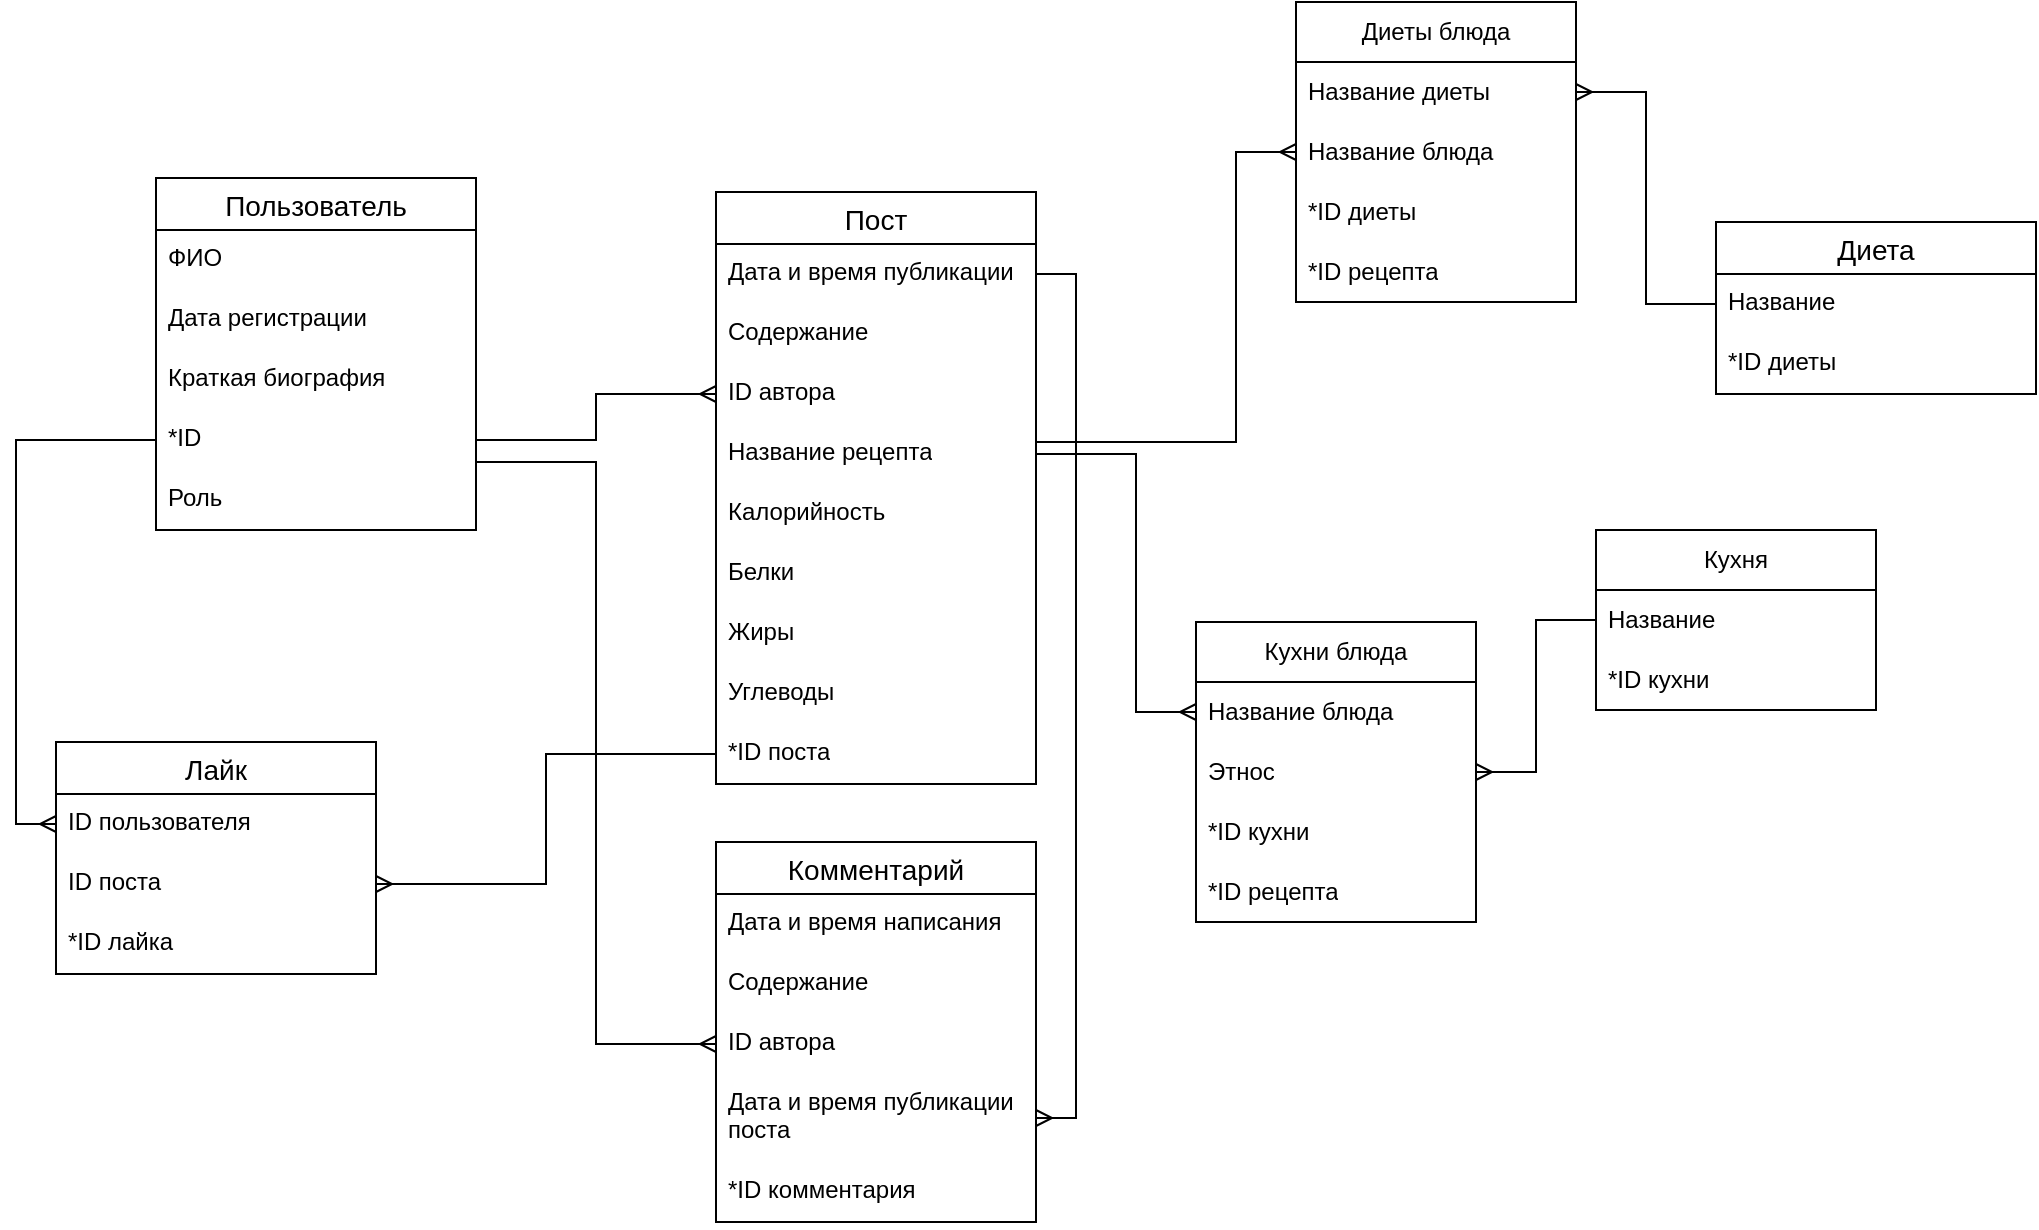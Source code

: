 <mxfile version="22.1.7" type="github">
  <diagram name="Страница — 1" id="PX-w-YP4vGFBAUd7nW0f">
    <mxGraphModel dx="2944" dy="608" grid="1" gridSize="10" guides="1" tooltips="1" connect="1" arrows="1" fold="1" page="1" pageScale="1" pageWidth="827" pageHeight="1169" math="0" shadow="0">
      <root>
        <mxCell id="0" />
        <mxCell id="1" parent="0" />
        <mxCell id="g7wOQELuea6sHGt8VpoY-1" value="Пользователь" style="swimlane;fontStyle=0;childLayout=stackLayout;horizontal=1;startSize=26;horizontalStack=0;resizeParent=1;resizeParentMax=0;resizeLast=0;collapsible=1;marginBottom=0;align=center;fontSize=14;" parent="1" vertex="1">
          <mxGeometry x="-1250" y="808" width="160" height="176" as="geometry">
            <mxRectangle x="-1250" y="808" width="130" height="30" as="alternateBounds" />
          </mxGeometry>
        </mxCell>
        <mxCell id="g7wOQELuea6sHGt8VpoY-2" value="ФИО" style="text;strokeColor=none;fillColor=none;spacingLeft=4;spacingRight=4;overflow=hidden;rotatable=0;points=[[0,0.5],[1,0.5]];portConstraint=eastwest;fontSize=12;whiteSpace=wrap;html=1;" parent="g7wOQELuea6sHGt8VpoY-1" vertex="1">
          <mxGeometry y="26" width="160" height="30" as="geometry" />
        </mxCell>
        <mxCell id="g7wOQELuea6sHGt8VpoY-3" value="Дата регистрации" style="text;strokeColor=none;fillColor=none;spacingLeft=4;spacingRight=4;overflow=hidden;rotatable=0;points=[[0,0.5],[1,0.5]];portConstraint=eastwest;fontSize=12;whiteSpace=wrap;html=1;" parent="g7wOQELuea6sHGt8VpoY-1" vertex="1">
          <mxGeometry y="56" width="160" height="30" as="geometry" />
        </mxCell>
        <mxCell id="g7wOQELuea6sHGt8VpoY-4" value="Краткая биография" style="text;strokeColor=none;fillColor=none;spacingLeft=4;spacingRight=4;overflow=hidden;rotatable=0;points=[[0,0.5],[1,0.5]];portConstraint=eastwest;fontSize=12;whiteSpace=wrap;html=1;" parent="g7wOQELuea6sHGt8VpoY-1" vertex="1">
          <mxGeometry y="86" width="160" height="30" as="geometry" />
        </mxCell>
        <mxCell id="g7wOQELuea6sHGt8VpoY-5" value="*ID" style="text;strokeColor=none;fillColor=none;spacingLeft=4;spacingRight=4;overflow=hidden;rotatable=0;points=[[0,0.5],[1,0.5]];portConstraint=eastwest;fontSize=12;whiteSpace=wrap;html=1;" parent="g7wOQELuea6sHGt8VpoY-1" vertex="1">
          <mxGeometry y="116" width="160" height="30" as="geometry" />
        </mxCell>
        <mxCell id="g7wOQELuea6sHGt8VpoY-6" value="Роль" style="text;strokeColor=none;fillColor=none;spacingLeft=4;spacingRight=4;overflow=hidden;rotatable=0;points=[[0,0.5],[1,0.5]];portConstraint=eastwest;fontSize=12;whiteSpace=wrap;html=1;" parent="g7wOQELuea6sHGt8VpoY-1" vertex="1">
          <mxGeometry y="146" width="160" height="30" as="geometry" />
        </mxCell>
        <mxCell id="g7wOQELuea6sHGt8VpoY-7" value="Пост" style="swimlane;fontStyle=0;childLayout=stackLayout;horizontal=1;startSize=26;horizontalStack=0;resizeParent=1;resizeParentMax=0;resizeLast=0;collapsible=1;marginBottom=0;align=center;fontSize=14;" parent="1" vertex="1">
          <mxGeometry x="-970" y="815" width="160" height="296" as="geometry" />
        </mxCell>
        <mxCell id="g7wOQELuea6sHGt8VpoY-8" value="Дата и время публикации" style="text;strokeColor=none;fillColor=none;spacingLeft=4;spacingRight=4;overflow=hidden;rotatable=0;points=[[0,0.5],[1,0.5]];portConstraint=eastwest;fontSize=12;whiteSpace=wrap;html=1;" parent="g7wOQELuea6sHGt8VpoY-7" vertex="1">
          <mxGeometry y="26" width="160" height="30" as="geometry" />
        </mxCell>
        <mxCell id="g7wOQELuea6sHGt8VpoY-9" value="Содержание" style="text;strokeColor=none;fillColor=none;spacingLeft=4;spacingRight=4;overflow=hidden;rotatable=0;points=[[0,0.5],[1,0.5]];portConstraint=eastwest;fontSize=12;whiteSpace=wrap;html=1;" parent="g7wOQELuea6sHGt8VpoY-7" vertex="1">
          <mxGeometry y="56" width="160" height="30" as="geometry" />
        </mxCell>
        <mxCell id="g7wOQELuea6sHGt8VpoY-10" value="ID автора" style="text;strokeColor=none;fillColor=none;spacingLeft=4;spacingRight=4;overflow=hidden;rotatable=0;points=[[0,0.5],[1,0.5]];portConstraint=eastwest;fontSize=12;whiteSpace=wrap;html=1;" parent="g7wOQELuea6sHGt8VpoY-7" vertex="1">
          <mxGeometry y="86" width="160" height="30" as="geometry" />
        </mxCell>
        <mxCell id="g7wOQELuea6sHGt8VpoY-11" value="Название рецепта" style="text;strokeColor=none;fillColor=none;spacingLeft=4;spacingRight=4;overflow=hidden;rotatable=0;points=[[0,0.5],[1,0.5]];portConstraint=eastwest;fontSize=12;whiteSpace=wrap;html=1;" parent="g7wOQELuea6sHGt8VpoY-7" vertex="1">
          <mxGeometry y="116" width="160" height="30" as="geometry" />
        </mxCell>
        <mxCell id="Tp_YSW7579fDQ8q-2aCo-1" value="Калорийность" style="text;strokeColor=none;fillColor=none;spacingLeft=4;spacingRight=4;overflow=hidden;rotatable=0;points=[[0,0.5],[1,0.5]];portConstraint=eastwest;fontSize=12;whiteSpace=wrap;html=1;" vertex="1" parent="g7wOQELuea6sHGt8VpoY-7">
          <mxGeometry y="146" width="160" height="30" as="geometry" />
        </mxCell>
        <mxCell id="Tp_YSW7579fDQ8q-2aCo-2" value="Белки" style="text;strokeColor=none;fillColor=none;spacingLeft=4;spacingRight=4;overflow=hidden;rotatable=0;points=[[0,0.5],[1,0.5]];portConstraint=eastwest;fontSize=12;whiteSpace=wrap;html=1;" vertex="1" parent="g7wOQELuea6sHGt8VpoY-7">
          <mxGeometry y="176" width="160" height="30" as="geometry" />
        </mxCell>
        <mxCell id="Tp_YSW7579fDQ8q-2aCo-3" value="Жиры" style="text;strokeColor=none;fillColor=none;spacingLeft=4;spacingRight=4;overflow=hidden;rotatable=0;points=[[0,0.5],[1,0.5]];portConstraint=eastwest;fontSize=12;whiteSpace=wrap;html=1;" vertex="1" parent="g7wOQELuea6sHGt8VpoY-7">
          <mxGeometry y="206" width="160" height="30" as="geometry" />
        </mxCell>
        <mxCell id="Tp_YSW7579fDQ8q-2aCo-4" value="Углеводы" style="text;strokeColor=none;fillColor=none;spacingLeft=4;spacingRight=4;overflow=hidden;rotatable=0;points=[[0,0.5],[1,0.5]];portConstraint=eastwest;fontSize=12;whiteSpace=wrap;html=1;" vertex="1" parent="g7wOQELuea6sHGt8VpoY-7">
          <mxGeometry y="236" width="160" height="30" as="geometry" />
        </mxCell>
        <mxCell id="g7wOQELuea6sHGt8VpoY-12" value="*ID поста" style="text;strokeColor=none;fillColor=none;spacingLeft=4;spacingRight=4;overflow=hidden;rotatable=0;points=[[0,0.5],[1,0.5]];portConstraint=eastwest;fontSize=12;whiteSpace=wrap;html=1;" parent="g7wOQELuea6sHGt8VpoY-7" vertex="1">
          <mxGeometry y="266" width="160" height="30" as="geometry" />
        </mxCell>
        <mxCell id="g7wOQELuea6sHGt8VpoY-13" value="Комментарий" style="swimlane;fontStyle=0;childLayout=stackLayout;horizontal=1;startSize=26;horizontalStack=0;resizeParent=1;resizeParentMax=0;resizeLast=0;collapsible=1;marginBottom=0;align=center;fontSize=14;" parent="1" vertex="1">
          <mxGeometry x="-970" y="1140" width="160" height="190" as="geometry" />
        </mxCell>
        <mxCell id="g7wOQELuea6sHGt8VpoY-14" value="Дата и время написания" style="text;strokeColor=none;fillColor=none;spacingLeft=4;spacingRight=4;overflow=hidden;rotatable=0;points=[[0,0.5],[1,0.5]];portConstraint=eastwest;fontSize=12;whiteSpace=wrap;html=1;" parent="g7wOQELuea6sHGt8VpoY-13" vertex="1">
          <mxGeometry y="26" width="160" height="30" as="geometry" />
        </mxCell>
        <mxCell id="g7wOQELuea6sHGt8VpoY-15" value="Содержание" style="text;strokeColor=none;fillColor=none;spacingLeft=4;spacingRight=4;overflow=hidden;rotatable=0;points=[[0,0.5],[1,0.5]];portConstraint=eastwest;fontSize=12;whiteSpace=wrap;html=1;" parent="g7wOQELuea6sHGt8VpoY-13" vertex="1">
          <mxGeometry y="56" width="160" height="30" as="geometry" />
        </mxCell>
        <mxCell id="g7wOQELuea6sHGt8VpoY-16" value="ID автора" style="text;strokeColor=none;fillColor=none;spacingLeft=4;spacingRight=4;overflow=hidden;rotatable=0;points=[[0,0.5],[1,0.5]];portConstraint=eastwest;fontSize=12;whiteSpace=wrap;html=1;" parent="g7wOQELuea6sHGt8VpoY-13" vertex="1">
          <mxGeometry y="86" width="160" height="30" as="geometry" />
        </mxCell>
        <mxCell id="g7wOQELuea6sHGt8VpoY-17" value="Дата и время публикации поста" style="text;strokeColor=none;fillColor=none;spacingLeft=4;spacingRight=4;overflow=hidden;rotatable=0;points=[[0,0.5],[1,0.5]];portConstraint=eastwest;fontSize=12;whiteSpace=wrap;html=1;" parent="g7wOQELuea6sHGt8VpoY-13" vertex="1">
          <mxGeometry y="116" width="160" height="44" as="geometry" />
        </mxCell>
        <mxCell id="g7wOQELuea6sHGt8VpoY-18" value="*ID комментария" style="text;strokeColor=none;fillColor=none;spacingLeft=4;spacingRight=4;overflow=hidden;rotatable=0;points=[[0,0.5],[1,0.5]];portConstraint=eastwest;fontSize=12;whiteSpace=wrap;html=1;" parent="g7wOQELuea6sHGt8VpoY-13" vertex="1">
          <mxGeometry y="160" width="160" height="30" as="geometry" />
        </mxCell>
        <mxCell id="g7wOQELuea6sHGt8VpoY-26" value="Диета" style="swimlane;fontStyle=0;childLayout=stackLayout;horizontal=1;startSize=26;horizontalStack=0;resizeParent=1;resizeParentMax=0;resizeLast=0;collapsible=1;marginBottom=0;align=center;fontSize=14;" parent="1" vertex="1">
          <mxGeometry x="-470" y="830" width="160" height="86" as="geometry" />
        </mxCell>
        <mxCell id="g7wOQELuea6sHGt8VpoY-27" value="Название" style="text;strokeColor=none;fillColor=none;spacingLeft=4;spacingRight=4;overflow=hidden;rotatable=0;points=[[0,0.5],[1,0.5]];portConstraint=eastwest;fontSize=12;whiteSpace=wrap;html=1;" parent="g7wOQELuea6sHGt8VpoY-26" vertex="1">
          <mxGeometry y="26" width="160" height="30" as="geometry" />
        </mxCell>
        <mxCell id="g7wOQELuea6sHGt8VpoY-28" value="*ID диеты" style="text;strokeColor=none;fillColor=none;spacingLeft=4;spacingRight=4;overflow=hidden;rotatable=0;points=[[0,0.5],[1,0.5]];portConstraint=eastwest;fontSize=12;whiteSpace=wrap;html=1;" parent="g7wOQELuea6sHGt8VpoY-26" vertex="1">
          <mxGeometry y="56" width="160" height="30" as="geometry" />
        </mxCell>
        <mxCell id="g7wOQELuea6sHGt8VpoY-41" value="Диеты блюда" style="swimlane;fontStyle=0;childLayout=stackLayout;horizontal=1;startSize=30;horizontalStack=0;resizeParent=1;resizeParentMax=0;resizeLast=0;collapsible=1;marginBottom=0;whiteSpace=wrap;html=1;" parent="1" vertex="1">
          <mxGeometry x="-680" y="720" width="140" height="150" as="geometry" />
        </mxCell>
        <mxCell id="g7wOQELuea6sHGt8VpoY-42" value="Название диеты" style="text;strokeColor=none;fillColor=none;align=left;verticalAlign=middle;spacingLeft=4;spacingRight=4;overflow=hidden;points=[[0,0.5],[1,0.5]];portConstraint=eastwest;rotatable=0;whiteSpace=wrap;html=1;" parent="g7wOQELuea6sHGt8VpoY-41" vertex="1">
          <mxGeometry y="30" width="140" height="30" as="geometry" />
        </mxCell>
        <mxCell id="g7wOQELuea6sHGt8VpoY-43" value="Название блюда" style="text;strokeColor=none;fillColor=none;align=left;verticalAlign=middle;spacingLeft=4;spacingRight=4;overflow=hidden;points=[[0,0.5],[1,0.5]];portConstraint=eastwest;rotatable=0;whiteSpace=wrap;html=1;" parent="g7wOQELuea6sHGt8VpoY-41" vertex="1">
          <mxGeometry y="60" width="140" height="30" as="geometry" />
        </mxCell>
        <mxCell id="g7wOQELuea6sHGt8VpoY-44" value="*ID диеты" style="text;strokeColor=none;fillColor=none;align=left;verticalAlign=middle;spacingLeft=4;spacingRight=4;overflow=hidden;points=[[0,0.5],[1,0.5]];portConstraint=eastwest;rotatable=0;whiteSpace=wrap;html=1;" parent="g7wOQELuea6sHGt8VpoY-41" vertex="1">
          <mxGeometry y="90" width="140" height="30" as="geometry" />
        </mxCell>
        <mxCell id="hRy1lafqTLvMI3wRviO_-2" value="*ID рецепта" style="text;strokeColor=none;fillColor=none;align=left;verticalAlign=middle;spacingLeft=4;spacingRight=4;overflow=hidden;points=[[0,0.5],[1,0.5]];portConstraint=eastwest;rotatable=0;whiteSpace=wrap;html=1;" parent="g7wOQELuea6sHGt8VpoY-41" vertex="1">
          <mxGeometry y="120" width="140" height="30" as="geometry" />
        </mxCell>
        <mxCell id="g7wOQELuea6sHGt8VpoY-45" style="edgeStyle=orthogonalEdgeStyle;rounded=0;orthogonalLoop=1;jettySize=auto;html=1;entryX=0;entryY=0.5;entryDx=0;entryDy=0;endArrow=none;endFill=0;startArrow=ERmany;startFill=0;" parent="1" source="g7wOQELuea6sHGt8VpoY-42" target="g7wOQELuea6sHGt8VpoY-27" edge="1">
          <mxGeometry relative="1" as="geometry" />
        </mxCell>
        <mxCell id="g7wOQELuea6sHGt8VpoY-46" style="edgeStyle=orthogonalEdgeStyle;rounded=0;orthogonalLoop=1;jettySize=auto;html=1;entryX=0;entryY=0.5;entryDx=0;entryDy=0;endArrow=ERmany;endFill=0;startArrow=none;startFill=0;" parent="1" source="g7wOQELuea6sHGt8VpoY-11" target="g7wOQELuea6sHGt8VpoY-43" edge="1">
          <mxGeometry relative="1" as="geometry">
            <Array as="points">
              <mxPoint x="-710" y="940" />
              <mxPoint x="-710" y="795" />
            </Array>
            <mxPoint x="-680" y="850" as="sourcePoint" />
          </mxGeometry>
        </mxCell>
        <mxCell id="g7wOQELuea6sHGt8VpoY-47" style="edgeStyle=orthogonalEdgeStyle;rounded=0;orthogonalLoop=1;jettySize=auto;html=1;entryX=1;entryY=0.5;entryDx=0;entryDy=0;endArrow=none;endFill=0;startArrow=ERmany;startFill=0;" parent="1" source="g7wOQELuea6sHGt8VpoY-52" target="g7wOQELuea6sHGt8VpoY-11" edge="1">
          <mxGeometry relative="1" as="geometry">
            <Array as="points">
              <mxPoint x="-760" y="1075" />
              <mxPoint x="-760" y="946" />
            </Array>
            <mxPoint x="-680" y="860" as="sourcePoint" />
          </mxGeometry>
        </mxCell>
        <mxCell id="g7wOQELuea6sHGt8VpoY-48" style="edgeStyle=orthogonalEdgeStyle;rounded=0;orthogonalLoop=1;jettySize=auto;html=1;endArrow=ERmany;endFill=0;" parent="1" source="g7wOQELuea6sHGt8VpoY-5" target="g7wOQELuea6sHGt8VpoY-10" edge="1">
          <mxGeometry relative="1" as="geometry" />
        </mxCell>
        <mxCell id="g7wOQELuea6sHGt8VpoY-49" style="edgeStyle=orthogonalEdgeStyle;rounded=0;orthogonalLoop=1;jettySize=auto;html=1;endArrow=ERmany;endFill=0;" parent="1" source="g7wOQELuea6sHGt8VpoY-5" target="g7wOQELuea6sHGt8VpoY-16" edge="1">
          <mxGeometry relative="1" as="geometry">
            <Array as="points">
              <mxPoint x="-1030" y="950" />
              <mxPoint x="-1030" y="1241" />
            </Array>
          </mxGeometry>
        </mxCell>
        <mxCell id="g7wOQELuea6sHGt8VpoY-50" style="edgeStyle=orthogonalEdgeStyle;rounded=0;orthogonalLoop=1;jettySize=auto;html=1;endArrow=ERmany;endFill=0;" parent="1" source="g7wOQELuea6sHGt8VpoY-8" target="g7wOQELuea6sHGt8VpoY-17" edge="1">
          <mxGeometry relative="1" as="geometry">
            <Array as="points">
              <mxPoint x="-790" y="856" />
              <mxPoint x="-790" y="1278" />
            </Array>
          </mxGeometry>
        </mxCell>
        <mxCell id="g7wOQELuea6sHGt8VpoY-51" value="Кухни блюда" style="swimlane;fontStyle=0;childLayout=stackLayout;horizontal=1;startSize=30;horizontalStack=0;resizeParent=1;resizeParentMax=0;resizeLast=0;collapsible=1;marginBottom=0;whiteSpace=wrap;html=1;" parent="1" vertex="1">
          <mxGeometry x="-730" y="1030" width="140" height="150" as="geometry" />
        </mxCell>
        <mxCell id="g7wOQELuea6sHGt8VpoY-52" value="Название блюда" style="text;strokeColor=none;fillColor=none;align=left;verticalAlign=middle;spacingLeft=4;spacingRight=4;overflow=hidden;points=[[0,0.5],[1,0.5]];portConstraint=eastwest;rotatable=0;whiteSpace=wrap;html=1;" parent="g7wOQELuea6sHGt8VpoY-51" vertex="1">
          <mxGeometry y="30" width="140" height="30" as="geometry" />
        </mxCell>
        <mxCell id="g7wOQELuea6sHGt8VpoY-53" value="Этнос" style="text;strokeColor=none;fillColor=none;align=left;verticalAlign=middle;spacingLeft=4;spacingRight=4;overflow=hidden;points=[[0,0.5],[1,0.5]];portConstraint=eastwest;rotatable=0;whiteSpace=wrap;html=1;" parent="g7wOQELuea6sHGt8VpoY-51" vertex="1">
          <mxGeometry y="60" width="140" height="30" as="geometry" />
        </mxCell>
        <mxCell id="g7wOQELuea6sHGt8VpoY-54" value="*ID кухни" style="text;strokeColor=none;fillColor=none;align=left;verticalAlign=middle;spacingLeft=4;spacingRight=4;overflow=hidden;points=[[0,0.5],[1,0.5]];portConstraint=eastwest;rotatable=0;whiteSpace=wrap;html=1;" parent="g7wOQELuea6sHGt8VpoY-51" vertex="1">
          <mxGeometry y="90" width="140" height="30" as="geometry" />
        </mxCell>
        <mxCell id="hRy1lafqTLvMI3wRviO_-3" value="*ID рецепта" style="text;strokeColor=none;fillColor=none;align=left;verticalAlign=middle;spacingLeft=4;spacingRight=4;overflow=hidden;points=[[0,0.5],[1,0.5]];portConstraint=eastwest;rotatable=0;whiteSpace=wrap;html=1;" parent="g7wOQELuea6sHGt8VpoY-51" vertex="1">
          <mxGeometry y="120" width="140" height="30" as="geometry" />
        </mxCell>
        <mxCell id="g7wOQELuea6sHGt8VpoY-56" value="Кухня" style="swimlane;fontStyle=0;childLayout=stackLayout;horizontal=1;startSize=30;horizontalStack=0;resizeParent=1;resizeParentMax=0;resizeLast=0;collapsible=1;marginBottom=0;whiteSpace=wrap;html=1;" parent="1" vertex="1">
          <mxGeometry x="-530" y="984" width="140" height="90" as="geometry" />
        </mxCell>
        <mxCell id="g7wOQELuea6sHGt8VpoY-57" value="Название" style="text;strokeColor=none;fillColor=none;align=left;verticalAlign=middle;spacingLeft=4;spacingRight=4;overflow=hidden;points=[[0,0.5],[1,0.5]];portConstraint=eastwest;rotatable=0;whiteSpace=wrap;html=1;" parent="g7wOQELuea6sHGt8VpoY-56" vertex="1">
          <mxGeometry y="30" width="140" height="30" as="geometry" />
        </mxCell>
        <mxCell id="g7wOQELuea6sHGt8VpoY-58" value="*ID кухни" style="text;strokeColor=none;fillColor=none;align=left;verticalAlign=middle;spacingLeft=4;spacingRight=4;overflow=hidden;points=[[0,0.5],[1,0.5]];portConstraint=eastwest;rotatable=0;whiteSpace=wrap;html=1;" parent="g7wOQELuea6sHGt8VpoY-56" vertex="1">
          <mxGeometry y="60" width="140" height="30" as="geometry" />
        </mxCell>
        <mxCell id="g7wOQELuea6sHGt8VpoY-59" style="edgeStyle=orthogonalEdgeStyle;rounded=0;orthogonalLoop=1;jettySize=auto;html=1;entryX=1;entryY=0.5;entryDx=0;entryDy=0;endArrow=ERmany;endFill=0;" parent="1" source="g7wOQELuea6sHGt8VpoY-57" target="g7wOQELuea6sHGt8VpoY-53" edge="1">
          <mxGeometry relative="1" as="geometry" />
        </mxCell>
        <mxCell id="Tp_YSW7579fDQ8q-2aCo-5" value="Лайк" style="swimlane;fontStyle=0;childLayout=stackLayout;horizontal=1;startSize=26;horizontalStack=0;resizeParent=1;resizeParentMax=0;resizeLast=0;collapsible=1;marginBottom=0;align=center;fontSize=14;" vertex="1" parent="1">
          <mxGeometry x="-1300" y="1090" width="160" height="116" as="geometry" />
        </mxCell>
        <mxCell id="Tp_YSW7579fDQ8q-2aCo-6" value="ID пользователя" style="text;strokeColor=none;fillColor=none;spacingLeft=4;spacingRight=4;overflow=hidden;rotatable=0;points=[[0,0.5],[1,0.5]];portConstraint=eastwest;fontSize=12;whiteSpace=wrap;html=1;" vertex="1" parent="Tp_YSW7579fDQ8q-2aCo-5">
          <mxGeometry y="26" width="160" height="30" as="geometry" />
        </mxCell>
        <mxCell id="Tp_YSW7579fDQ8q-2aCo-8" value="ID поста" style="text;strokeColor=none;fillColor=none;spacingLeft=4;spacingRight=4;overflow=hidden;rotatable=0;points=[[0,0.5],[1,0.5]];portConstraint=eastwest;fontSize=12;whiteSpace=wrap;html=1;" vertex="1" parent="Tp_YSW7579fDQ8q-2aCo-5">
          <mxGeometry y="56" width="160" height="30" as="geometry" />
        </mxCell>
        <mxCell id="Tp_YSW7579fDQ8q-2aCo-7" value="*ID лайка" style="text;strokeColor=none;fillColor=none;spacingLeft=4;spacingRight=4;overflow=hidden;rotatable=0;points=[[0,0.5],[1,0.5]];portConstraint=eastwest;fontSize=12;whiteSpace=wrap;html=1;" vertex="1" parent="Tp_YSW7579fDQ8q-2aCo-5">
          <mxGeometry y="86" width="160" height="30" as="geometry" />
        </mxCell>
        <mxCell id="Tp_YSW7579fDQ8q-2aCo-9" style="edgeStyle=orthogonalEdgeStyle;rounded=0;orthogonalLoop=1;jettySize=auto;html=1;endArrow=none;endFill=0;startArrow=ERmany;startFill=0;" edge="1" parent="1" source="Tp_YSW7579fDQ8q-2aCo-6" target="g7wOQELuea6sHGt8VpoY-5">
          <mxGeometry relative="1" as="geometry">
            <Array as="points">
              <mxPoint x="-1320" y="1131" />
              <mxPoint x="-1320" y="939" />
            </Array>
          </mxGeometry>
        </mxCell>
        <mxCell id="Tp_YSW7579fDQ8q-2aCo-10" style="edgeStyle=orthogonalEdgeStyle;rounded=0;orthogonalLoop=1;jettySize=auto;html=1;endArrow=none;endFill=0;startArrow=ERmany;startFill=0;" edge="1" parent="1" source="Tp_YSW7579fDQ8q-2aCo-8" target="g7wOQELuea6sHGt8VpoY-12">
          <mxGeometry relative="1" as="geometry" />
        </mxCell>
      </root>
    </mxGraphModel>
  </diagram>
</mxfile>
